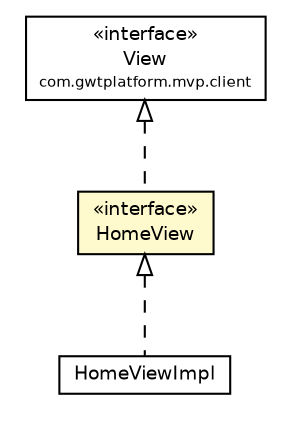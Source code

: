 #!/usr/local/bin/dot
#
# Class diagram 
# Generated by UmlGraph version 4.6 (http://www.spinellis.gr/sw/umlgraph)
#

digraph G {
	edge [fontname="Helvetica",fontsize=10,labelfontname="Helvetica",labelfontsize=10];
	node [fontname="Helvetica",fontsize=10,shape=plaintext];
	// br.net.meditec.client.telas.home.HomePresenter.HomeView
	c5165 [label=<<table border="0" cellborder="1" cellspacing="0" cellpadding="2" port="p" bgcolor="lemonChiffon" href="./HomePresenter.HomeView.html">
		<tr><td><table border="0" cellspacing="0" cellpadding="1">
			<tr><td> &laquo;interface&raquo; </td></tr>
			<tr><td> HomeView </td></tr>
		</table></td></tr>
		</table>>, fontname="Helvetica", fontcolor="black", fontsize=9.0];
	// br.net.meditec.client.telas.home.HomeViewImpl
	c5166 [label=<<table border="0" cellborder="1" cellspacing="0" cellpadding="2" port="p" href="./HomeViewImpl.html">
		<tr><td><table border="0" cellspacing="0" cellpadding="1">
			<tr><td> HomeViewImpl </td></tr>
		</table></td></tr>
		</table>>, fontname="Helvetica", fontcolor="black", fontsize=9.0];
	//br.net.meditec.client.telas.home.HomePresenter.HomeView implements com.gwtplatform.mvp.client.View
	c5188:p -> c5165:p [dir=back,arrowtail=empty,style=dashed];
	//br.net.meditec.client.telas.home.HomeViewImpl implements br.net.meditec.client.telas.home.HomePresenter.HomeView
	c5165:p -> c5166:p [dir=back,arrowtail=empty,style=dashed];
	// com.gwtplatform.mvp.client.View
	c5188 [label=<<table border="0" cellborder="1" cellspacing="0" cellpadding="2" port="p" href="http://java.sun.com/j2se/1.4.2/docs/api/com/gwtplatform/mvp/client/View.html">
		<tr><td><table border="0" cellspacing="0" cellpadding="1">
			<tr><td> &laquo;interface&raquo; </td></tr>
			<tr><td> View </td></tr>
			<tr><td><font point-size="7.0"> com.gwtplatform.mvp.client </font></td></tr>
		</table></td></tr>
		</table>>, fontname="Helvetica", fontcolor="black", fontsize=9.0];
}


